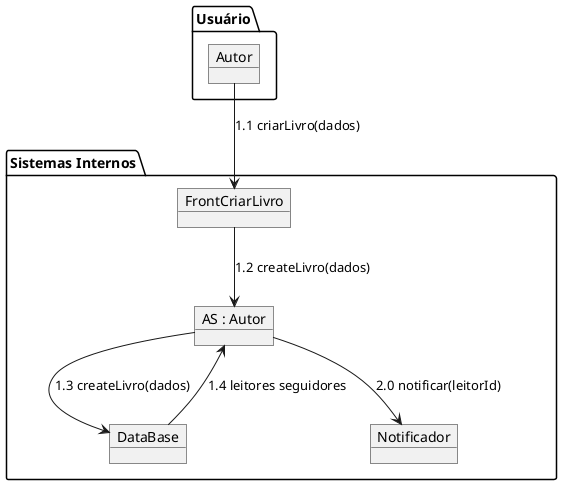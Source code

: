 @startuml Biblioteca Pessoal Comunicacao Notificar Leitor
package "Usuário" {
    object Autor
}

package "Sistemas Internos" {
    object FrontCriarLivro
    object "AS : Autor" as a
    object DataBase
    object Notificador
}

Autor --> FrontCriarLivro : 1.1 criarLivro(dados)
FrontCriarLivro --> a : 1.2 createLivro(dados)
a --> DataBase : 1.3 createLivro(dados)
DataBase --> a : 1.4 leitores seguidores
a --> Notificador : 2.0 notificar(leitorId)


@enduml
